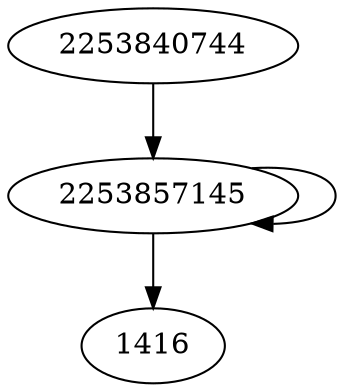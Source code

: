 digraph  {
2253840744;
2253857145;
1416;
2253840744 -> 2253857145;
2253857145 -> 1416;
2253857145 -> 2253857145;
}
